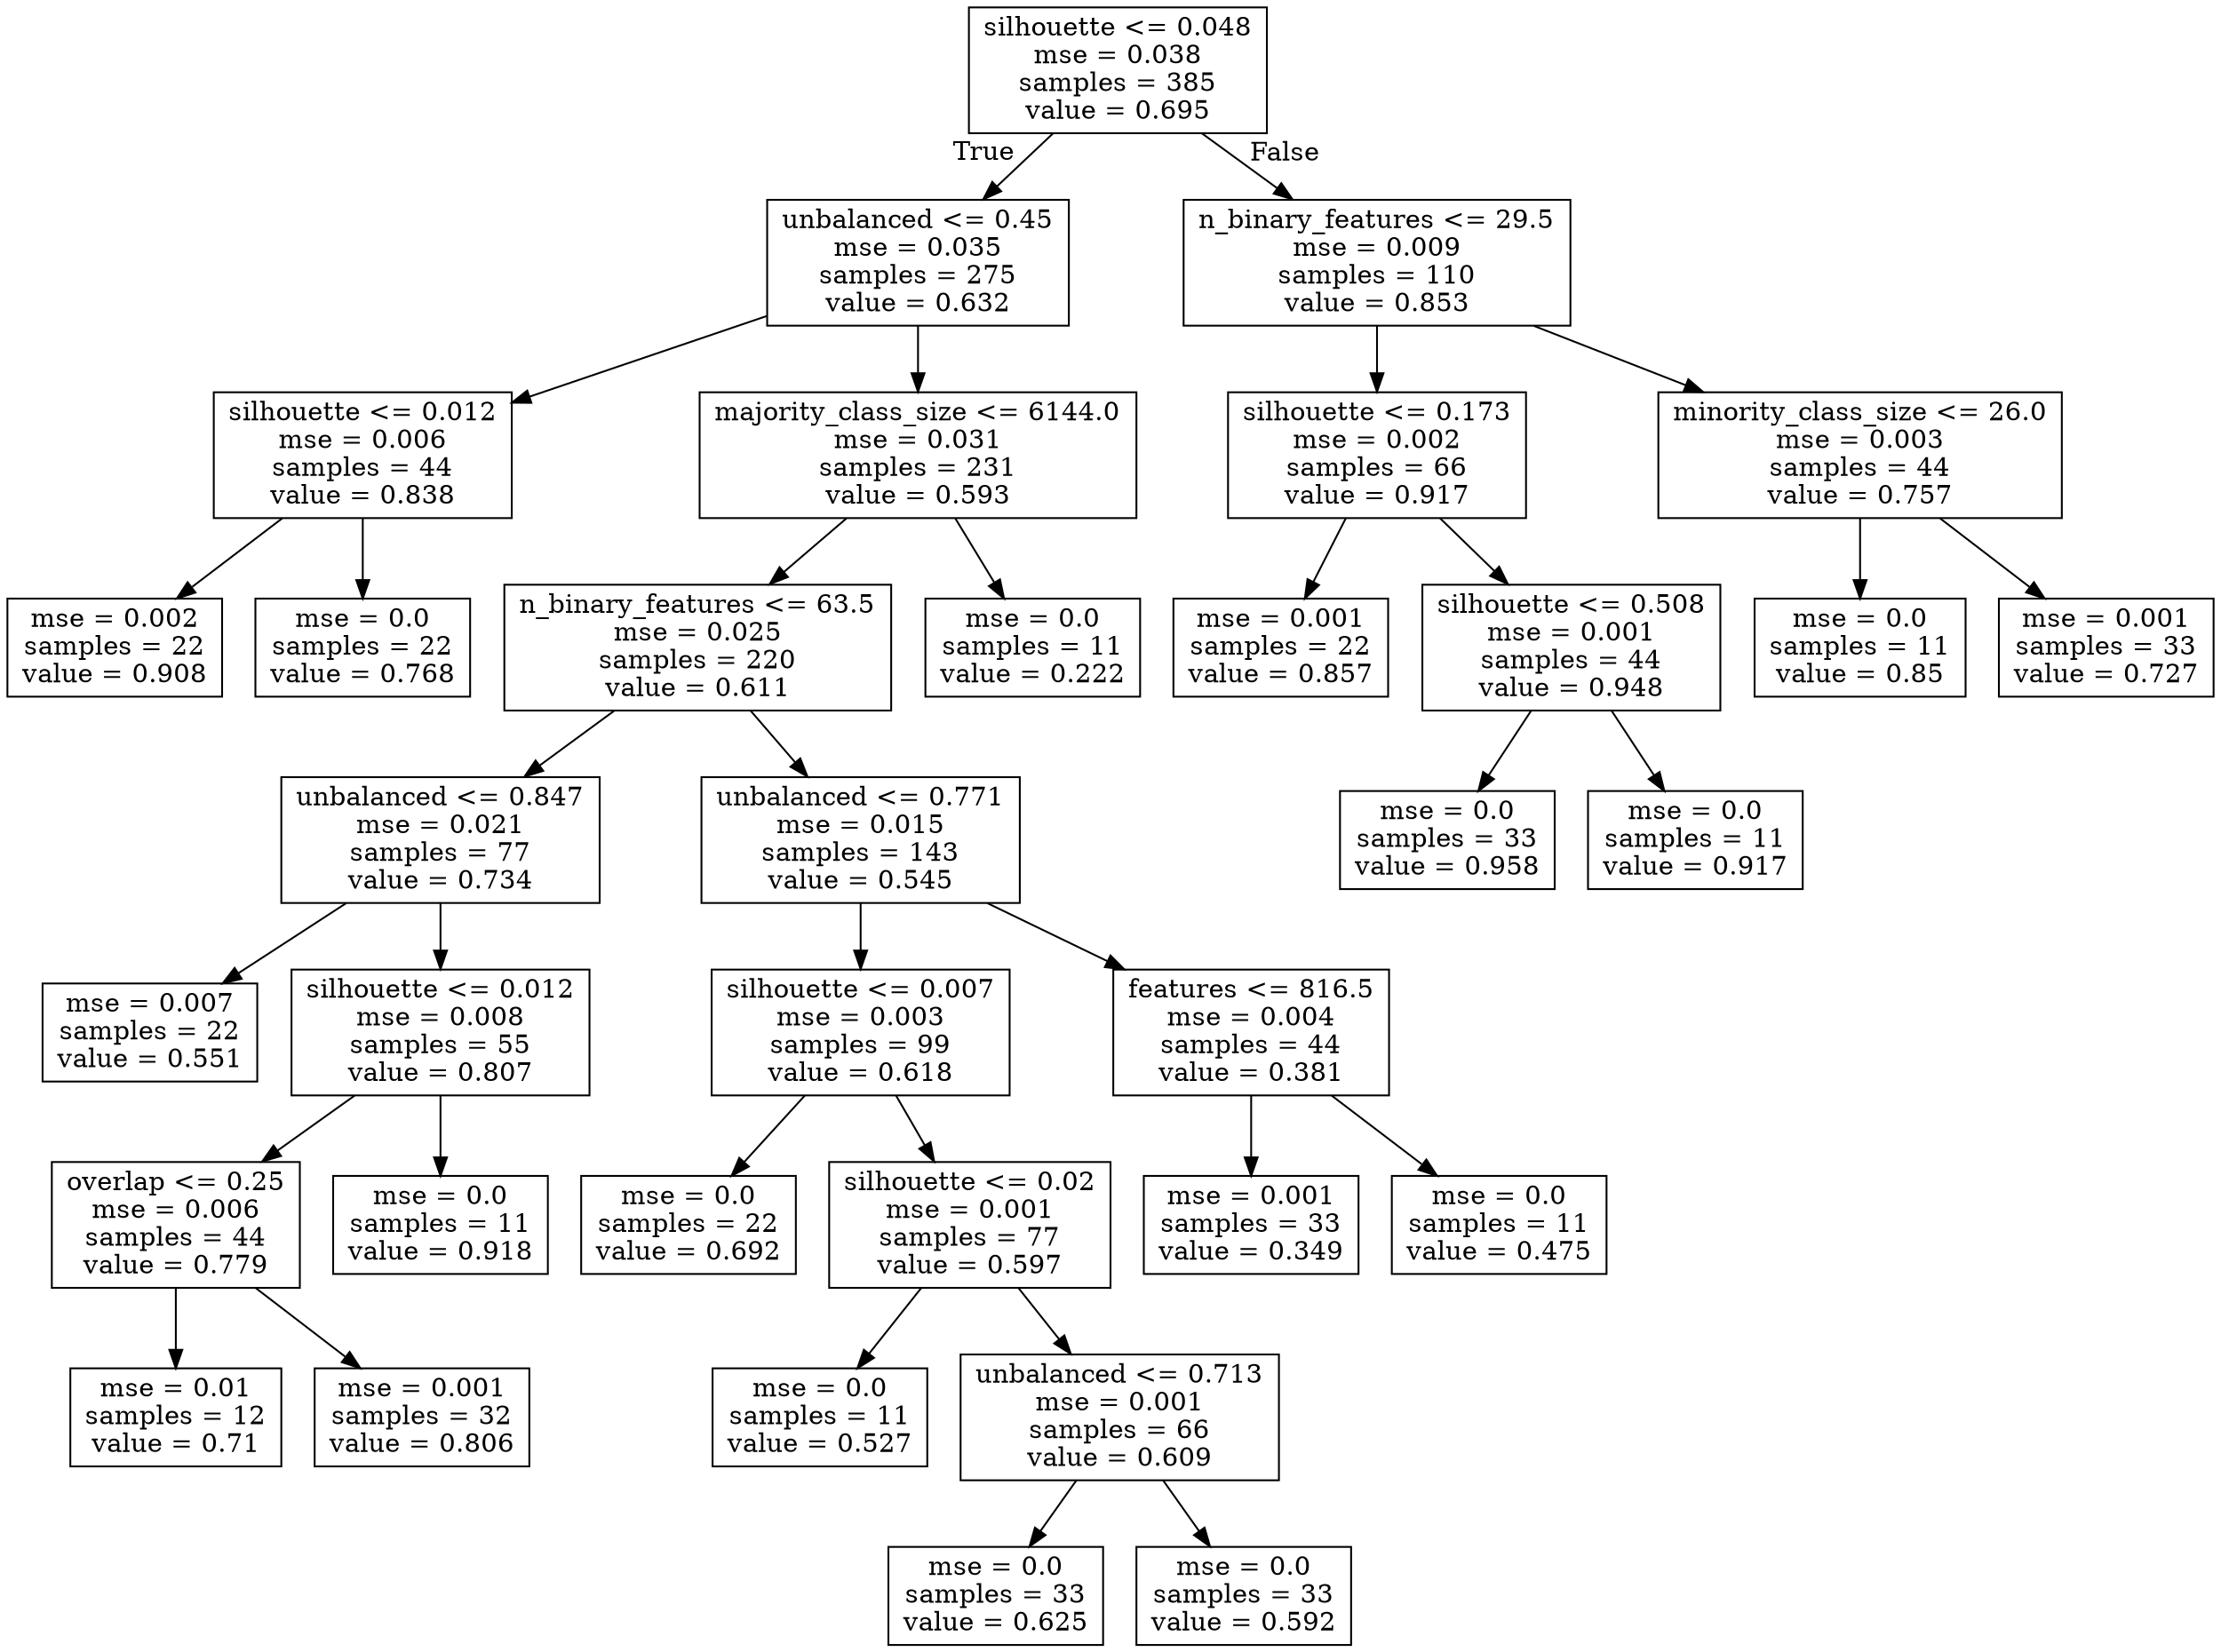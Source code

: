 digraph Tree {
node [shape=box] ;
0 [label="silhouette <= 0.048\nmse = 0.038\nsamples = 385\nvalue = 0.695"] ;
1 [label="unbalanced <= 0.45\nmse = 0.035\nsamples = 275\nvalue = 0.632"] ;
0 -> 1 [labeldistance=2.5, labelangle=45, headlabel="True"] ;
2 [label="silhouette <= 0.012\nmse = 0.006\nsamples = 44\nvalue = 0.838"] ;
1 -> 2 ;
3 [label="mse = 0.002\nsamples = 22\nvalue = 0.908"] ;
2 -> 3 ;
4 [label="mse = 0.0\nsamples = 22\nvalue = 0.768"] ;
2 -> 4 ;
5 [label="majority_class_size <= 6144.0\nmse = 0.031\nsamples = 231\nvalue = 0.593"] ;
1 -> 5 ;
6 [label="n_binary_features <= 63.5\nmse = 0.025\nsamples = 220\nvalue = 0.611"] ;
5 -> 6 ;
7 [label="unbalanced <= 0.847\nmse = 0.021\nsamples = 77\nvalue = 0.734"] ;
6 -> 7 ;
8 [label="mse = 0.007\nsamples = 22\nvalue = 0.551"] ;
7 -> 8 ;
9 [label="silhouette <= 0.012\nmse = 0.008\nsamples = 55\nvalue = 0.807"] ;
7 -> 9 ;
10 [label="overlap <= 0.25\nmse = 0.006\nsamples = 44\nvalue = 0.779"] ;
9 -> 10 ;
11 [label="mse = 0.01\nsamples = 12\nvalue = 0.71"] ;
10 -> 11 ;
12 [label="mse = 0.001\nsamples = 32\nvalue = 0.806"] ;
10 -> 12 ;
13 [label="mse = 0.0\nsamples = 11\nvalue = 0.918"] ;
9 -> 13 ;
14 [label="unbalanced <= 0.771\nmse = 0.015\nsamples = 143\nvalue = 0.545"] ;
6 -> 14 ;
15 [label="silhouette <= 0.007\nmse = 0.003\nsamples = 99\nvalue = 0.618"] ;
14 -> 15 ;
16 [label="mse = 0.0\nsamples = 22\nvalue = 0.692"] ;
15 -> 16 ;
17 [label="silhouette <= 0.02\nmse = 0.001\nsamples = 77\nvalue = 0.597"] ;
15 -> 17 ;
18 [label="mse = 0.0\nsamples = 11\nvalue = 0.527"] ;
17 -> 18 ;
19 [label="unbalanced <= 0.713\nmse = 0.001\nsamples = 66\nvalue = 0.609"] ;
17 -> 19 ;
20 [label="mse = 0.0\nsamples = 33\nvalue = 0.625"] ;
19 -> 20 ;
21 [label="mse = 0.0\nsamples = 33\nvalue = 0.592"] ;
19 -> 21 ;
22 [label="features <= 816.5\nmse = 0.004\nsamples = 44\nvalue = 0.381"] ;
14 -> 22 ;
23 [label="mse = 0.001\nsamples = 33\nvalue = 0.349"] ;
22 -> 23 ;
24 [label="mse = 0.0\nsamples = 11\nvalue = 0.475"] ;
22 -> 24 ;
25 [label="mse = 0.0\nsamples = 11\nvalue = 0.222"] ;
5 -> 25 ;
26 [label="n_binary_features <= 29.5\nmse = 0.009\nsamples = 110\nvalue = 0.853"] ;
0 -> 26 [labeldistance=2.5, labelangle=-45, headlabel="False"] ;
27 [label="silhouette <= 0.173\nmse = 0.002\nsamples = 66\nvalue = 0.917"] ;
26 -> 27 ;
28 [label="mse = 0.001\nsamples = 22\nvalue = 0.857"] ;
27 -> 28 ;
29 [label="silhouette <= 0.508\nmse = 0.001\nsamples = 44\nvalue = 0.948"] ;
27 -> 29 ;
30 [label="mse = 0.0\nsamples = 33\nvalue = 0.958"] ;
29 -> 30 ;
31 [label="mse = 0.0\nsamples = 11\nvalue = 0.917"] ;
29 -> 31 ;
32 [label="minority_class_size <= 26.0\nmse = 0.003\nsamples = 44\nvalue = 0.757"] ;
26 -> 32 ;
33 [label="mse = 0.0\nsamples = 11\nvalue = 0.85"] ;
32 -> 33 ;
34 [label="mse = 0.001\nsamples = 33\nvalue = 0.727"] ;
32 -> 34 ;
}